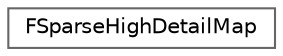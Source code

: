 digraph "类继承关系图"
{
 // INTERACTIVE_SVG=YES
 // LATEX_PDF_SIZE
  bgcolor="transparent";
  edge [fontname=Helvetica,fontsize=10,labelfontname=Helvetica,labelfontsize=10];
  node [fontname=Helvetica,fontsize=10,shape=box,height=0.2,width=0.4];
  rankdir="LR";
  Node0 [id="Node000000",label="FSparseHighDetailMap",height=0.2,width=0.4,color="grey40", fillcolor="white", style="filled",URL="$d1/d85/classFSparseHighDetailMap.html",tooltip=" "];
}
